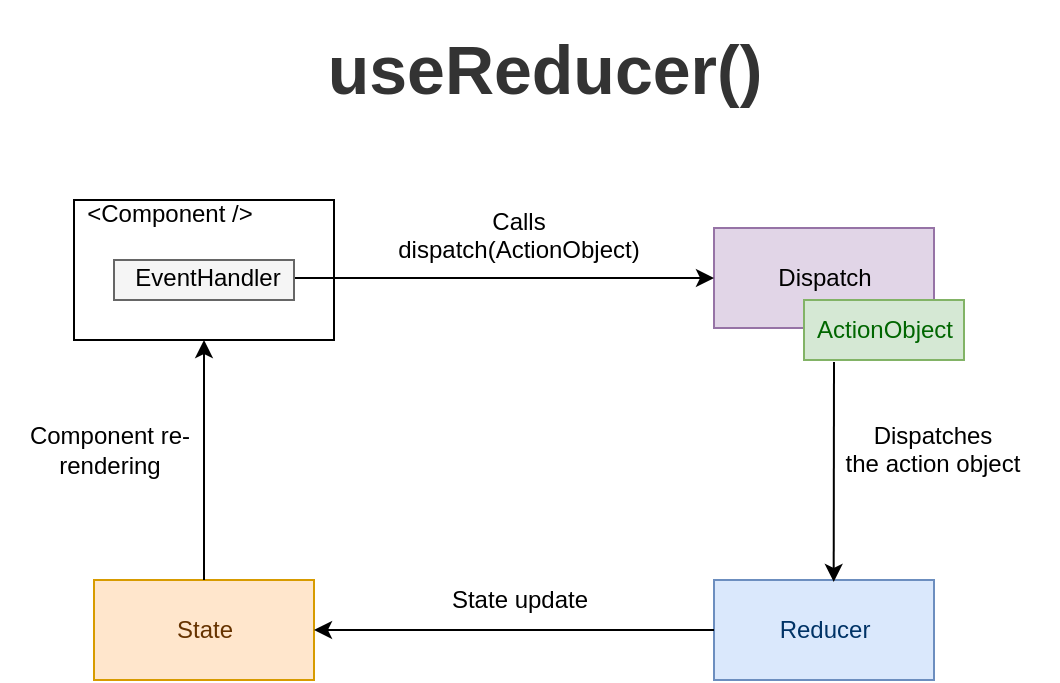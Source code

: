 <mxfile pages="3" scale="1" border="20">
    <diagram id="idhxigilsuWetFB2cpPl" name="useReducer()">
        <mxGraphModel dx="1318" dy="752" grid="1" gridSize="10" guides="1" tooltips="1" connect="1" arrows="1" fold="1" page="0" pageScale="1" pageWidth="827" pageHeight="1169" math="0" shadow="0">
            <root>
                <mxCell id="0"/>
                <mxCell id="1" parent="0"/>
                <mxCell id="N8z0Ye5YrI288PrtkeDU-3" value="useReducer()" style="text;strokeColor=none;fillColor=none;html=1;fontSize=34;fontStyle=1;verticalAlign=middle;align=center;fontColor=#333333;" parent="1" vertex="1">
                    <mxGeometry x="40" y="360" width="230" height="70" as="geometry"/>
                </mxCell>
                <mxCell id="-Ry6M9x0l0Hvcf1J6-pP-11" value="" style="html=1;" parent="1" vertex="1">
                    <mxGeometry x="-80" y="460" width="130" height="70" as="geometry"/>
                </mxCell>
                <mxCell id="2" value="Dispatch" style="html=1;fillColor=#e1d5e7;strokeColor=#9673a6;" parent="1" vertex="1">
                    <mxGeometry x="240" y="474" width="110" height="50" as="geometry"/>
                </mxCell>
                <mxCell id="3" value="ActionObject" style="html=1;fillColor=#d5e8d4;strokeColor=#82b366;fontColor=#006600;" parent="1" vertex="1">
                    <mxGeometry x="285" y="510" width="80" height="30" as="geometry"/>
                </mxCell>
                <mxCell id="4" value="Reducer" style="html=1;fillColor=#dae8fc;strokeColor=#6c8ebf;fontColor=#003366;" parent="1" vertex="1">
                    <mxGeometry x="240" y="650" width="110" height="50" as="geometry"/>
                </mxCell>
                <mxCell id="5" value="State" style="html=1;fillColor=#ffe6cc;strokeColor=#d79b00;fontColor=#663300;" parent="1" vertex="1">
                    <mxGeometry x="-70" y="650" width="110" height="50" as="geometry"/>
                </mxCell>
                <mxCell id="6" value="" style="endArrow=classic;html=1;exitX=1;exitY=0.5;exitDx=0;exitDy=0;" parent="1" source="18" edge="1">
                    <mxGeometry width="50" height="50" relative="1" as="geometry">
                        <mxPoint x="270" y="720" as="sourcePoint"/>
                        <mxPoint x="240" y="499" as="targetPoint"/>
                    </mxGeometry>
                </mxCell>
                <mxCell id="7" value="" style="endArrow=classic;html=1;entryX=0.544;entryY=0.019;entryDx=0;entryDy=0;entryPerimeter=0;" parent="1" target="4" edge="1">
                    <mxGeometry width="50" height="50" relative="1" as="geometry">
                        <mxPoint x="300" y="541" as="sourcePoint"/>
                        <mxPoint x="280" y="580" as="targetPoint"/>
                    </mxGeometry>
                </mxCell>
                <mxCell id="8" value="" style="endArrow=classic;html=1;exitX=0;exitY=0.5;exitDx=0;exitDy=0;entryX=1;entryY=0.5;entryDx=0;entryDy=0;" parent="1" source="4" target="5" edge="1">
                    <mxGeometry width="50" height="50" relative="1" as="geometry">
                        <mxPoint x="550" y="580" as="sourcePoint"/>
                        <mxPoint x="580" y="640" as="targetPoint"/>
                    </mxGeometry>
                </mxCell>
                <mxCell id="9" value="" style="endArrow=classic;html=1;entryX=0.5;entryY=1;entryDx=0;entryDy=0;exitX=0.5;exitY=0;exitDx=0;exitDy=0;" parent="1" source="5" target="-Ry6M9x0l0Hvcf1J6-pP-11" edge="1">
                    <mxGeometry width="50" height="50" relative="1" as="geometry">
                        <mxPoint x="-15" y="710" as="sourcePoint"/>
                        <mxPoint x="320" y="580" as="targetPoint"/>
                    </mxGeometry>
                </mxCell>
                <mxCell id="12" value="State update" style="text;html=1;strokeColor=none;fillColor=none;align=center;verticalAlign=middle;whiteSpace=wrap;rounded=0;" parent="1" vertex="1">
                    <mxGeometry x="87.5" y="650" width="110" height="20" as="geometry"/>
                </mxCell>
                <mxCell id="13" value="Component re-rendering" style="text;html=1;strokeColor=none;fillColor=none;align=center;verticalAlign=middle;whiteSpace=wrap;rounded=0;" parent="1" vertex="1">
                    <mxGeometry x="-117" y="575" width="110" height="20" as="geometry"/>
                </mxCell>
                <mxCell id="15" value="&amp;lt;Component /&amp;gt;" style="text;html=1;strokeColor=none;fillColor=none;align=center;verticalAlign=middle;whiteSpace=wrap;rounded=0;" parent="1" vertex="1">
                    <mxGeometry x="-87" y="457" width="110" height="20" as="geometry"/>
                </mxCell>
                <mxCell id="16" value="&lt;span style=&quot;color: rgb(0, 0, 0); font-family: helvetica; font-size: 12px; font-style: normal; font-weight: 400; letter-spacing: normal; text-indent: 0px; text-transform: none; word-spacing: 0px; background-color: rgb(255, 255, 255); display: inline; float: none;&quot;&gt;Dispatches &lt;br&gt;the action object&lt;/span&gt;" style="text;whiteSpace=wrap;html=1;align=center;" parent="1" vertex="1">
                    <mxGeometry x="287" y="564" width="125" height="30" as="geometry"/>
                </mxCell>
                <mxCell id="17" value="" style="rounded=0;whiteSpace=wrap;html=1;align=center;fillColor=#f5f5f5;strokeColor=#666666;fontColor=#333333;" parent="1" vertex="1">
                    <mxGeometry x="-60" y="490" width="90" height="20" as="geometry"/>
                </mxCell>
                <mxCell id="18" value="EventHandler" style="text;html=1;strokeColor=none;fillColor=none;align=center;verticalAlign=middle;whiteSpace=wrap;rounded=0;" parent="1" vertex="1">
                    <mxGeometry x="-53" y="489" width="80" height="20" as="geometry"/>
                </mxCell>
                <mxCell id="19" value="&lt;font face=&quot;helvetica&quot;&gt;Calls dispatch(ActionObject)&lt;/font&gt;" style="text;whiteSpace=wrap;html=1;align=center;rotation=0;" parent="1" vertex="1">
                    <mxGeometry x="80" y="457" width="125" height="30" as="geometry"/>
                </mxCell>
                <mxCell id="20" style="edgeStyle=orthogonalEdgeStyle;rounded=0;orthogonalLoop=1;jettySize=auto;html=1;exitX=0.5;exitY=1;exitDx=0;exitDy=0;" parent="1" source="19" target="19" edge="1">
                    <mxGeometry relative="1" as="geometry"/>
                </mxCell>
                <mxCell id="21" style="edgeStyle=orthogonalEdgeStyle;rounded=0;orthogonalLoop=1;jettySize=auto;html=1;exitX=0.5;exitY=1;exitDx=0;exitDy=0;" parent="1" source="19" target="19" edge="1">
                    <mxGeometry relative="1" as="geometry"/>
                </mxCell>
            </root>
        </mxGraphModel>
    </diagram>
</mxfile>